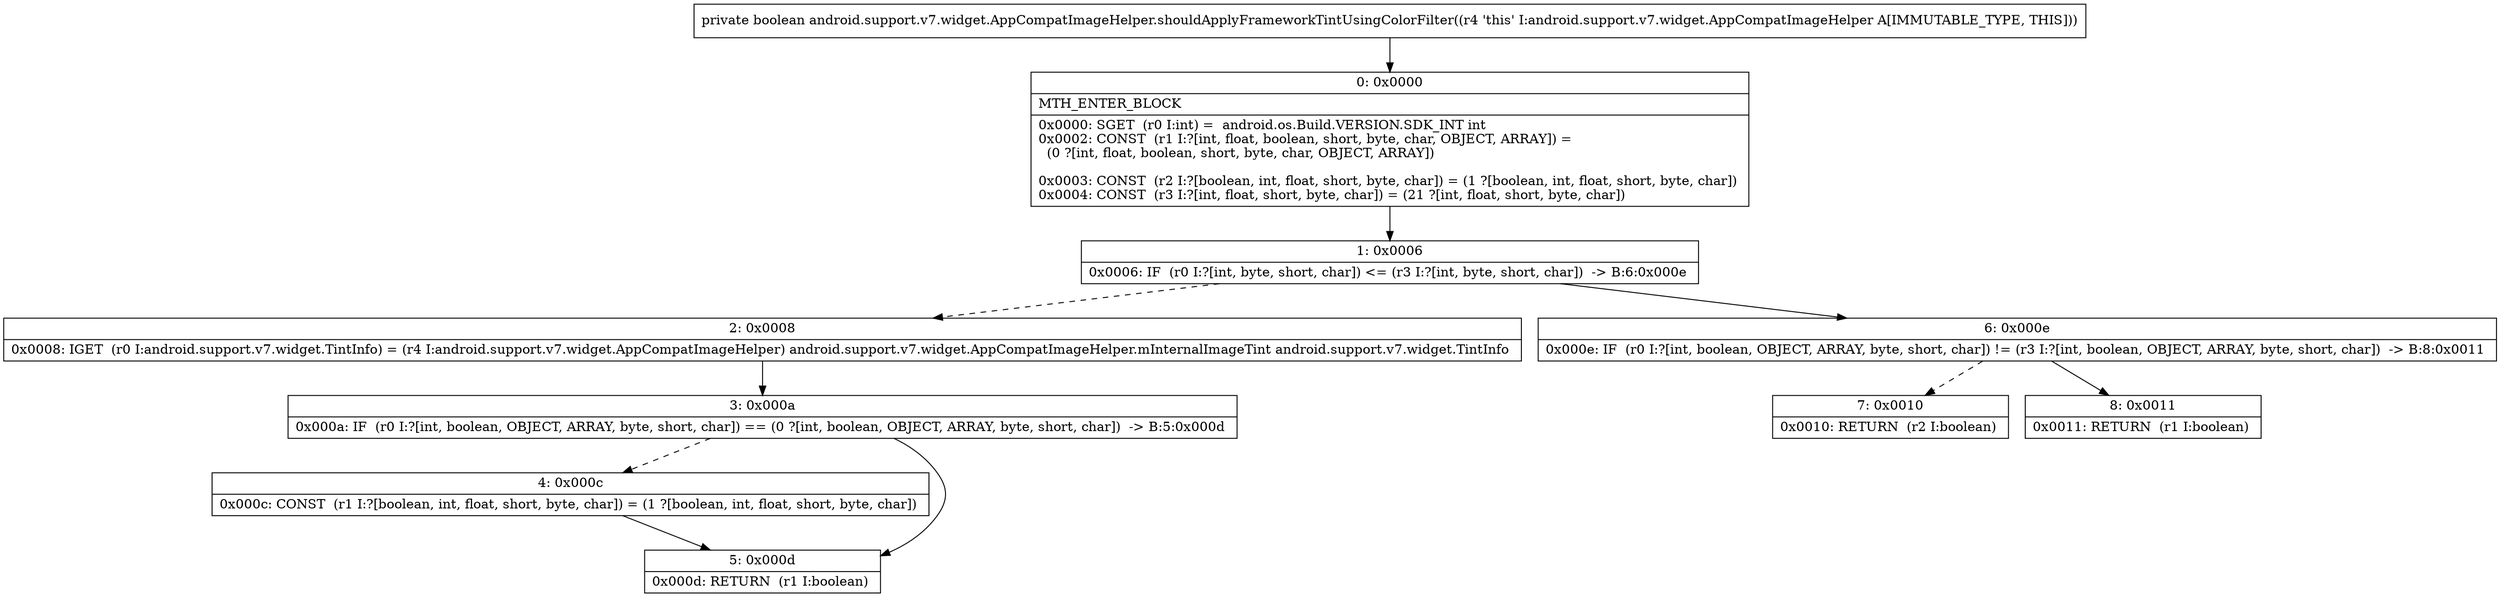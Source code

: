 digraph "CFG forandroid.support.v7.widget.AppCompatImageHelper.shouldApplyFrameworkTintUsingColorFilter()Z" {
Node_0 [shape=record,label="{0\:\ 0x0000|MTH_ENTER_BLOCK\l|0x0000: SGET  (r0 I:int) =  android.os.Build.VERSION.SDK_INT int \l0x0002: CONST  (r1 I:?[int, float, boolean, short, byte, char, OBJECT, ARRAY]) = \l  (0 ?[int, float, boolean, short, byte, char, OBJECT, ARRAY])\l \l0x0003: CONST  (r2 I:?[boolean, int, float, short, byte, char]) = (1 ?[boolean, int, float, short, byte, char]) \l0x0004: CONST  (r3 I:?[int, float, short, byte, char]) = (21 ?[int, float, short, byte, char]) \l}"];
Node_1 [shape=record,label="{1\:\ 0x0006|0x0006: IF  (r0 I:?[int, byte, short, char]) \<= (r3 I:?[int, byte, short, char])  \-\> B:6:0x000e \l}"];
Node_2 [shape=record,label="{2\:\ 0x0008|0x0008: IGET  (r0 I:android.support.v7.widget.TintInfo) = (r4 I:android.support.v7.widget.AppCompatImageHelper) android.support.v7.widget.AppCompatImageHelper.mInternalImageTint android.support.v7.widget.TintInfo \l}"];
Node_3 [shape=record,label="{3\:\ 0x000a|0x000a: IF  (r0 I:?[int, boolean, OBJECT, ARRAY, byte, short, char]) == (0 ?[int, boolean, OBJECT, ARRAY, byte, short, char])  \-\> B:5:0x000d \l}"];
Node_4 [shape=record,label="{4\:\ 0x000c|0x000c: CONST  (r1 I:?[boolean, int, float, short, byte, char]) = (1 ?[boolean, int, float, short, byte, char]) \l}"];
Node_5 [shape=record,label="{5\:\ 0x000d|0x000d: RETURN  (r1 I:boolean) \l}"];
Node_6 [shape=record,label="{6\:\ 0x000e|0x000e: IF  (r0 I:?[int, boolean, OBJECT, ARRAY, byte, short, char]) != (r3 I:?[int, boolean, OBJECT, ARRAY, byte, short, char])  \-\> B:8:0x0011 \l}"];
Node_7 [shape=record,label="{7\:\ 0x0010|0x0010: RETURN  (r2 I:boolean) \l}"];
Node_8 [shape=record,label="{8\:\ 0x0011|0x0011: RETURN  (r1 I:boolean) \l}"];
MethodNode[shape=record,label="{private boolean android.support.v7.widget.AppCompatImageHelper.shouldApplyFrameworkTintUsingColorFilter((r4 'this' I:android.support.v7.widget.AppCompatImageHelper A[IMMUTABLE_TYPE, THIS])) }"];
MethodNode -> Node_0;
Node_0 -> Node_1;
Node_1 -> Node_2[style=dashed];
Node_1 -> Node_6;
Node_2 -> Node_3;
Node_3 -> Node_4[style=dashed];
Node_3 -> Node_5;
Node_4 -> Node_5;
Node_6 -> Node_7[style=dashed];
Node_6 -> Node_8;
}

